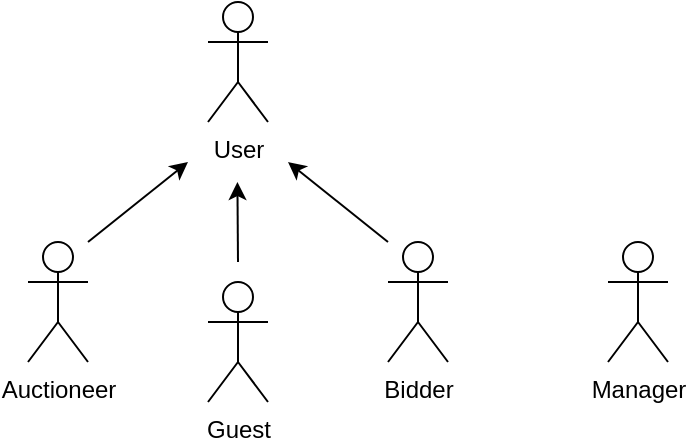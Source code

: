 <mxfile version="20.3.6" type="device"><diagram id="N5KrnVfqcwvrhfu5spYZ" name="Página-1"><mxGraphModel dx="1422" dy="752" grid="1" gridSize="10" guides="1" tooltips="1" connect="1" arrows="1" fold="1" page="1" pageScale="1" pageWidth="827" pageHeight="1169" math="0" shadow="0"><root><mxCell id="0"/><mxCell id="1" parent="0"/><mxCell id="Ee_P8_pgFMrpj8ThosGF-1" value="User" style="shape=umlActor;verticalLabelPosition=bottom;verticalAlign=top;html=1;outlineConnect=0;" parent="1" vertex="1"><mxGeometry x="250" y="80" width="30" height="60" as="geometry"/></mxCell><mxCell id="Ee_P8_pgFMrpj8ThosGF-2" value="Auctioneer" style="shape=umlActor;verticalLabelPosition=bottom;verticalAlign=top;html=1;outlineConnect=0;" parent="1" vertex="1"><mxGeometry x="160" y="200" width="30" height="60" as="geometry"/></mxCell><mxCell id="Ee_P8_pgFMrpj8ThosGF-3" value="Bidder" style="shape=umlActor;verticalLabelPosition=bottom;verticalAlign=top;html=1;outlineConnect=0;" parent="1" vertex="1"><mxGeometry x="340" y="200" width="30" height="60" as="geometry"/></mxCell><mxCell id="Ee_P8_pgFMrpj8ThosGF-4" value="" style="endArrow=classic;html=1;rounded=0;" parent="1" edge="1"><mxGeometry width="50" height="50" relative="1" as="geometry"><mxPoint x="190" y="200" as="sourcePoint"/><mxPoint x="240" y="160" as="targetPoint"/></mxGeometry></mxCell><mxCell id="Ee_P8_pgFMrpj8ThosGF-7" value="" style="endArrow=classic;html=1;rounded=0;" parent="1" edge="1"><mxGeometry width="50" height="50" relative="1" as="geometry"><mxPoint x="340" y="200" as="sourcePoint"/><mxPoint x="290" y="160" as="targetPoint"/></mxGeometry></mxCell><mxCell id="Ee_P8_pgFMrpj8ThosGF-10" value="" style="endArrow=classic;html=1;rounded=0;" parent="1" edge="1"><mxGeometry width="50" height="50" relative="1" as="geometry"><mxPoint x="265" y="210" as="sourcePoint"/><mxPoint x="264.71" y="170" as="targetPoint"/><Array as="points"><mxPoint x="264.71" y="210"/></Array></mxGeometry></mxCell><mxCell id="Ee_P8_pgFMrpj8ThosGF-11" value="Guest" style="shape=umlActor;verticalLabelPosition=bottom;verticalAlign=top;html=1;outlineConnect=0;" parent="1" vertex="1"><mxGeometry x="250" y="220" width="30" height="60" as="geometry"/></mxCell><mxCell id="Ee_P8_pgFMrpj8ThosGF-14" value="Manager" style="shape=umlActor;verticalLabelPosition=bottom;verticalAlign=top;html=1;outlineConnect=0;" parent="1" vertex="1"><mxGeometry x="450" y="200" width="30" height="60" as="geometry"/></mxCell></root></mxGraphModel></diagram></mxfile>